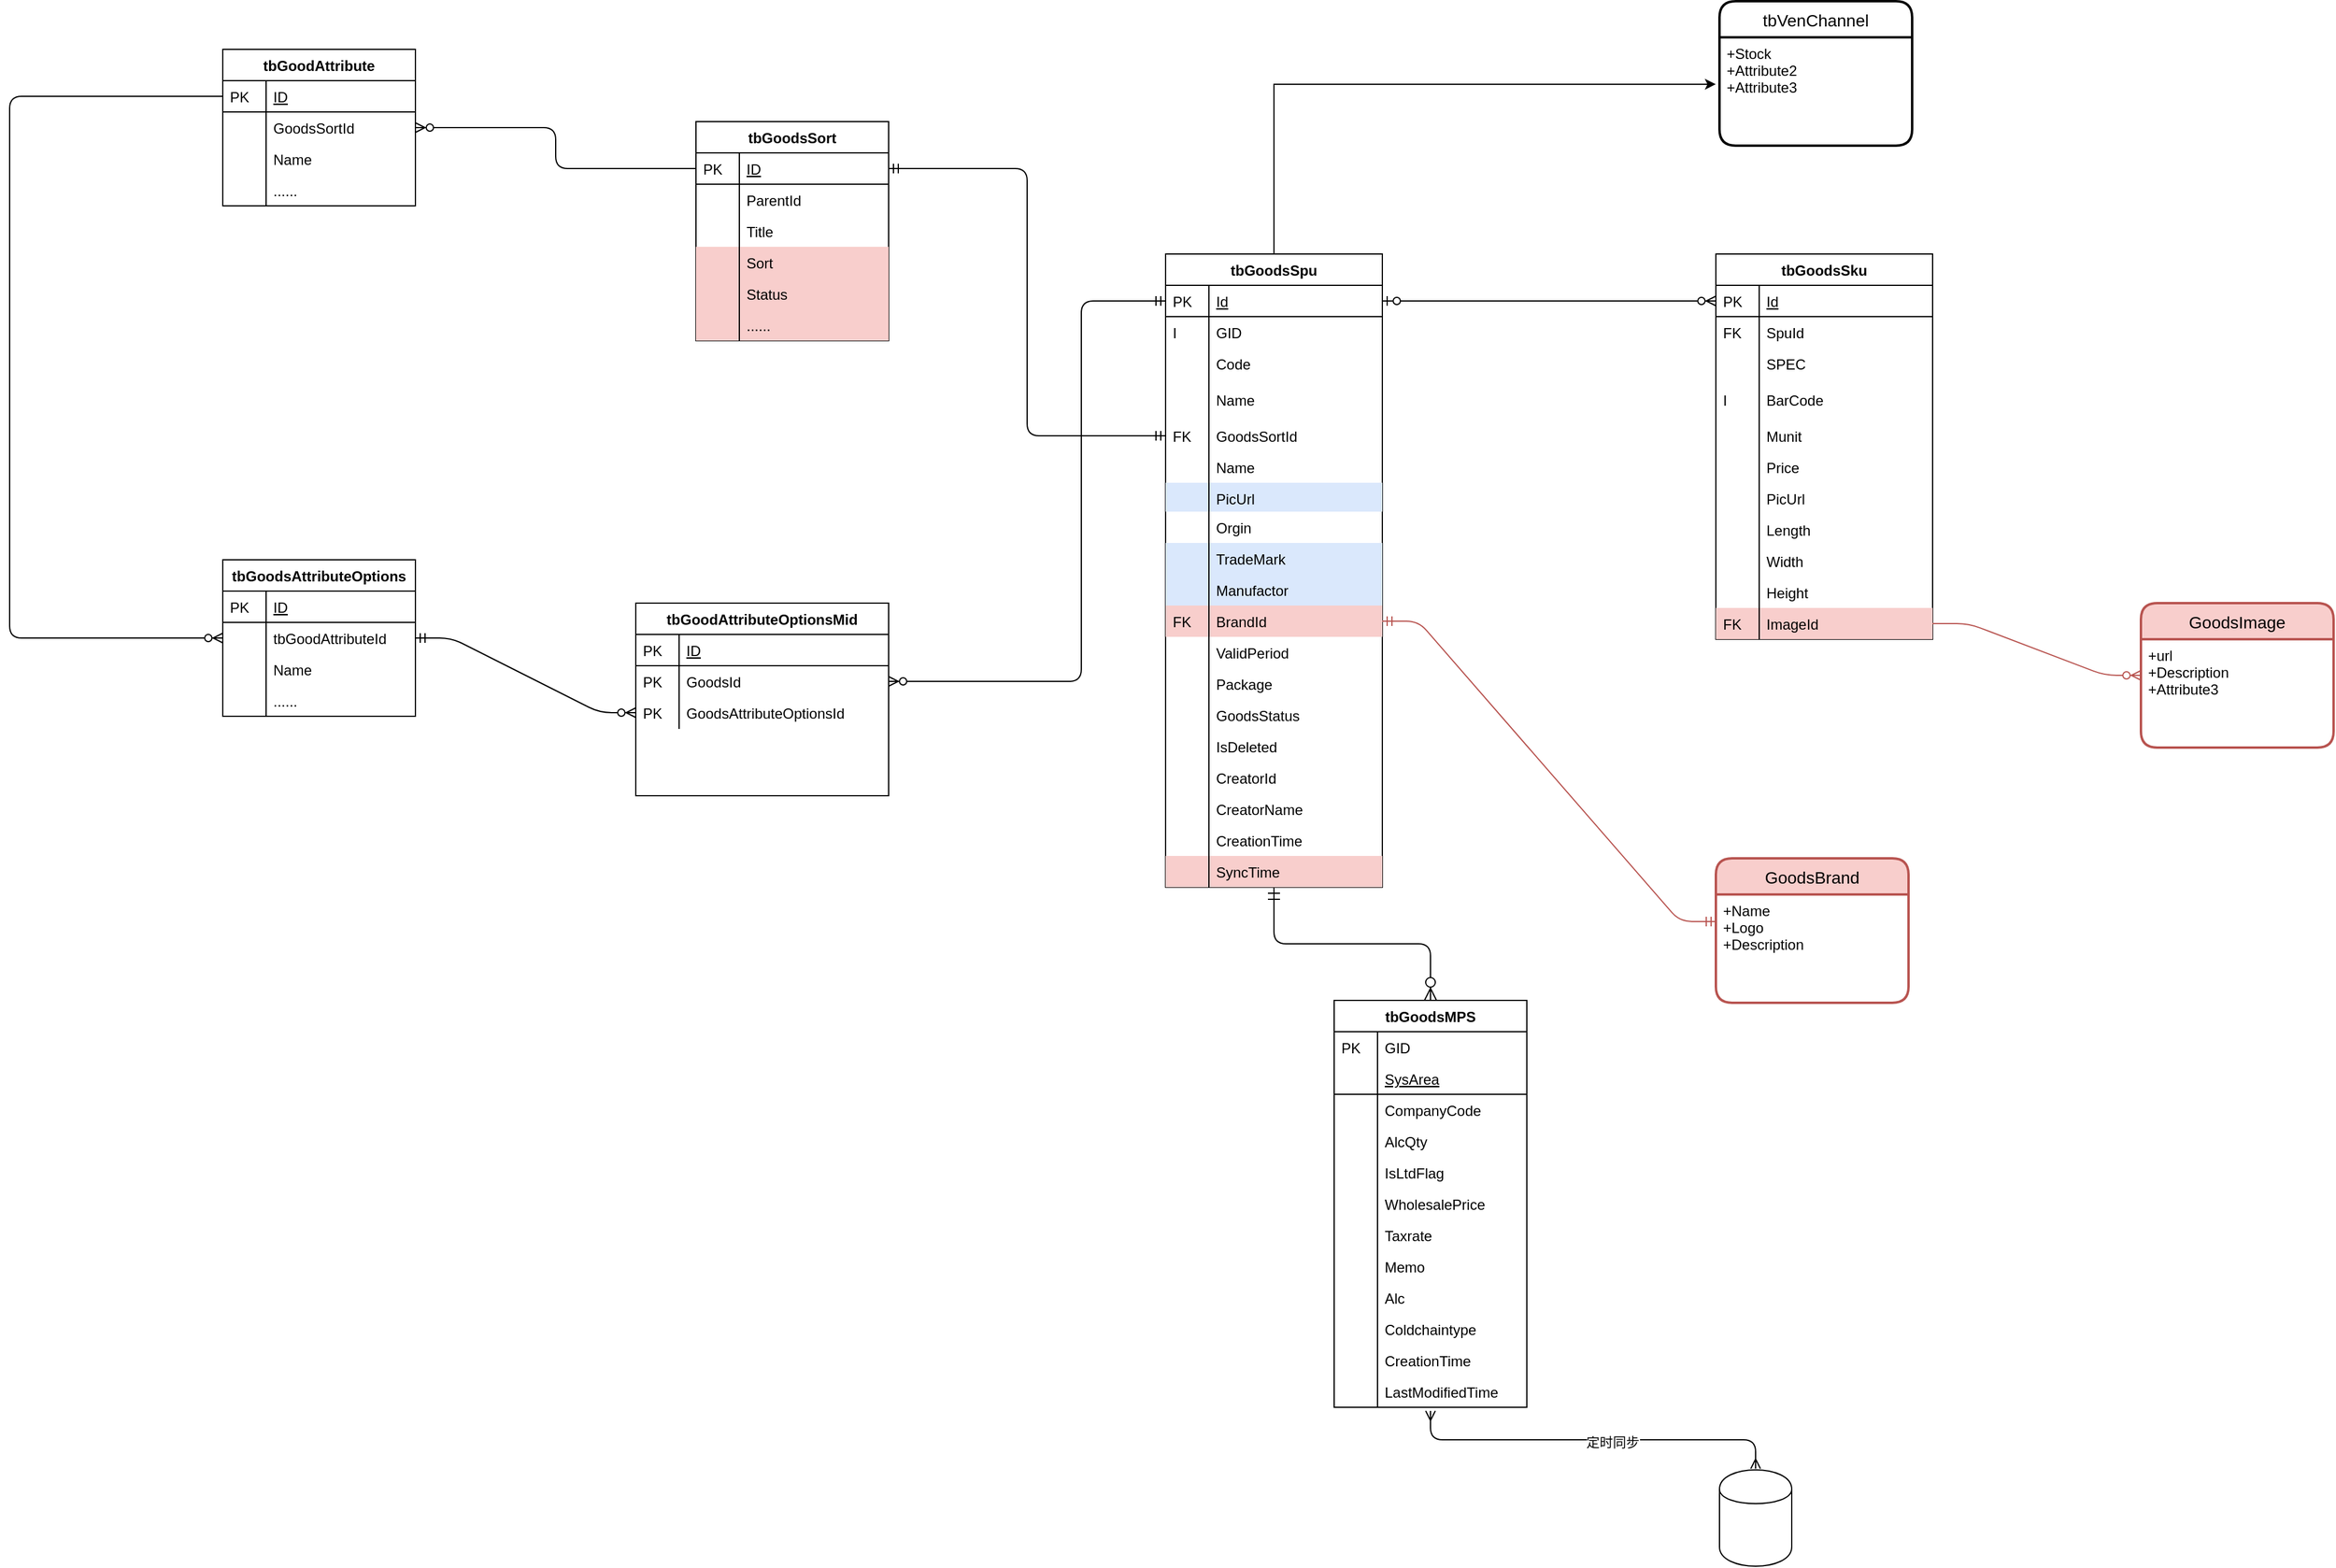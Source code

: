 <mxfile version="12.9.14" type="github">
  <diagram id="C5RBs43oDa-KdzZeNtuy" name="Page-1">
    <mxGraphModel dx="1721" dy="1848" grid="1" gridSize="10" guides="1" tooltips="1" connect="1" arrows="1" fold="1" page="1" pageScale="1" pageWidth="827" pageHeight="1169" math="0" shadow="0">
      <root>
        <mxCell id="WIyWlLk6GJQsqaUBKTNV-0" />
        <mxCell id="WIyWlLk6GJQsqaUBKTNV-1" parent="WIyWlLk6GJQsqaUBKTNV-0" />
        <mxCell id="zkfFHV4jXpPFQw0GAbJ--71" value="" style="edgeStyle=orthogonalEdgeStyle;endArrow=ERzeroToMany;startArrow=ERmandOne;shadow=0;strokeWidth=1;endSize=8;startSize=8;" parent="WIyWlLk6GJQsqaUBKTNV-1" source="zkfFHV4jXpPFQw0GAbJ--56" target="zkfFHV4jXpPFQw0GAbJ--64" edge="1">
          <mxGeometry width="100" height="100" relative="1" as="geometry">
            <mxPoint x="410" y="182" as="sourcePoint" />
            <mxPoint x="330" y="169" as="targetPoint" />
            <Array as="points" />
          </mxGeometry>
        </mxCell>
        <mxCell id="fvMyZvjCGNLHZYIWAA-W-118" style="edgeStyle=orthogonalEdgeStyle;rounded=0;orthogonalLoop=1;jettySize=auto;html=1;exitX=0.5;exitY=0;exitDx=0;exitDy=0;entryX=-0.019;entryY=0.433;entryDx=0;entryDy=0;entryPerimeter=0;fontColor=#FF0000;" edge="1" parent="WIyWlLk6GJQsqaUBKTNV-1" source="zkfFHV4jXpPFQw0GAbJ--56" target="fvMyZvjCGNLHZYIWAA-W-107">
          <mxGeometry relative="1" as="geometry">
            <Array as="points">
              <mxPoint x="460" y="-91" />
            </Array>
          </mxGeometry>
        </mxCell>
        <mxCell id="zkfFHV4jXpPFQw0GAbJ--56" value="tbGoodsSpu" style="swimlane;fontStyle=1;childLayout=stackLayout;horizontal=1;startSize=26;horizontalStack=0;resizeParent=1;resizeLast=0;collapsible=1;marginBottom=0;rounded=0;shadow=0;strokeWidth=1;" parent="WIyWlLk6GJQsqaUBKTNV-1" vertex="1">
          <mxGeometry x="370" y="50" width="180" height="526" as="geometry">
            <mxRectangle x="400" y="70" width="160" height="26" as="alternateBounds" />
          </mxGeometry>
        </mxCell>
        <mxCell id="zkfFHV4jXpPFQw0GAbJ--57" value="Id" style="shape=partialRectangle;top=0;left=0;right=0;bottom=1;align=left;verticalAlign=top;fillColor=none;spacingLeft=40;spacingRight=4;overflow=hidden;rotatable=0;points=[[0,0.5],[1,0.5]];portConstraint=eastwest;dropTarget=0;rounded=0;shadow=0;strokeWidth=1;fontStyle=4" parent="zkfFHV4jXpPFQw0GAbJ--56" vertex="1">
          <mxGeometry y="26" width="180" height="26" as="geometry" />
        </mxCell>
        <mxCell id="zkfFHV4jXpPFQw0GAbJ--58" value="PK" style="shape=partialRectangle;top=0;left=0;bottom=0;fillColor=none;align=left;verticalAlign=top;spacingLeft=4;spacingRight=4;overflow=hidden;rotatable=0;points=[];portConstraint=eastwest;part=1;" parent="zkfFHV4jXpPFQw0GAbJ--57" vertex="1" connectable="0">
          <mxGeometry width="36" height="26" as="geometry" />
        </mxCell>
        <mxCell id="UjwNFlfOkRKpV5nZgHc--12" value="GID" style="shape=partialRectangle;top=0;left=0;right=0;bottom=0;align=left;verticalAlign=top;fillColor=none;spacingLeft=40;spacingRight=4;overflow=hidden;rotatable=0;points=[[0,0.5],[1,0.5]];portConstraint=eastwest;dropTarget=0;rounded=0;shadow=0;strokeWidth=1;" parent="zkfFHV4jXpPFQw0GAbJ--56" vertex="1">
          <mxGeometry y="52" width="180" height="26" as="geometry" />
        </mxCell>
        <mxCell id="UjwNFlfOkRKpV5nZgHc--13" value="I" style="shape=partialRectangle;top=0;left=0;bottom=0;fillColor=none;align=left;verticalAlign=top;spacingLeft=4;spacingRight=4;overflow=hidden;rotatable=0;points=[];portConstraint=eastwest;part=1;" parent="UjwNFlfOkRKpV5nZgHc--12" vertex="1" connectable="0">
          <mxGeometry width="36" height="26" as="geometry" />
        </mxCell>
        <mxCell id="zkfFHV4jXpPFQw0GAbJ--59" value="Code" style="shape=partialRectangle;top=0;left=0;right=0;bottom=0;align=left;verticalAlign=top;fillColor=none;spacingLeft=40;spacingRight=4;overflow=hidden;rotatable=0;points=[[0,0.5],[1,0.5]];portConstraint=eastwest;dropTarget=0;rounded=0;shadow=0;strokeWidth=1;" parent="zkfFHV4jXpPFQw0GAbJ--56" vertex="1">
          <mxGeometry y="78" width="180" height="30" as="geometry" />
        </mxCell>
        <mxCell id="zkfFHV4jXpPFQw0GAbJ--60" value="" style="shape=partialRectangle;top=0;left=0;bottom=0;fillColor=none;align=left;verticalAlign=top;spacingLeft=4;spacingRight=4;overflow=hidden;rotatable=0;points=[];portConstraint=eastwest;part=1;" parent="zkfFHV4jXpPFQw0GAbJ--59" vertex="1" connectable="0">
          <mxGeometry width="36" height="30" as="geometry" />
        </mxCell>
        <mxCell id="UjwNFlfOkRKpV5nZgHc--21" value="Name" style="shape=partialRectangle;top=0;left=0;right=0;bottom=0;align=left;verticalAlign=top;fillColor=none;spacingLeft=40;spacingRight=4;overflow=hidden;rotatable=0;points=[[0,0.5],[1,0.5]];portConstraint=eastwest;dropTarget=0;rounded=0;shadow=0;strokeWidth=1;" parent="zkfFHV4jXpPFQw0GAbJ--56" vertex="1">
          <mxGeometry y="108" width="180" height="30" as="geometry" />
        </mxCell>
        <mxCell id="UjwNFlfOkRKpV5nZgHc--22" value="" style="shape=partialRectangle;top=0;left=0;bottom=0;fillColor=none;align=left;verticalAlign=top;spacingLeft=4;spacingRight=4;overflow=hidden;rotatable=0;points=[];portConstraint=eastwest;part=1;" parent="UjwNFlfOkRKpV5nZgHc--21" vertex="1" connectable="0">
          <mxGeometry width="36" height="30" as="geometry" />
        </mxCell>
        <mxCell id="UjwNFlfOkRKpV5nZgHc--25" value="GoodsSortId" style="shape=partialRectangle;top=0;left=0;right=0;bottom=0;align=left;verticalAlign=top;fillColor=none;spacingLeft=40;spacingRight=4;overflow=hidden;rotatable=0;points=[[0,0.5],[1,0.5]];portConstraint=eastwest;dropTarget=0;rounded=0;shadow=0;strokeWidth=1;" parent="zkfFHV4jXpPFQw0GAbJ--56" vertex="1">
          <mxGeometry y="138" width="180" height="26" as="geometry" />
        </mxCell>
        <mxCell id="UjwNFlfOkRKpV5nZgHc--26" value="FK" style="shape=partialRectangle;top=0;left=0;bottom=0;fillColor=none;align=left;verticalAlign=top;spacingLeft=4;spacingRight=4;overflow=hidden;rotatable=0;points=[];portConstraint=eastwest;part=1;" parent="UjwNFlfOkRKpV5nZgHc--25" vertex="1" connectable="0">
          <mxGeometry width="36" height="26" as="geometry" />
        </mxCell>
        <mxCell id="UjwNFlfOkRKpV5nZgHc--27" value="Name" style="shape=partialRectangle;top=0;left=0;right=0;bottom=0;align=left;verticalAlign=top;fillColor=none;spacingLeft=40;spacingRight=4;overflow=hidden;rotatable=0;points=[[0,0.5],[1,0.5]];portConstraint=eastwest;dropTarget=0;rounded=0;shadow=0;strokeWidth=1;" parent="zkfFHV4jXpPFQw0GAbJ--56" vertex="1">
          <mxGeometry y="164" width="180" height="26" as="geometry" />
        </mxCell>
        <mxCell id="UjwNFlfOkRKpV5nZgHc--28" value="" style="shape=partialRectangle;top=0;left=0;bottom=0;fillColor=none;align=left;verticalAlign=top;spacingLeft=4;spacingRight=4;overflow=hidden;rotatable=0;points=[];portConstraint=eastwest;part=1;" parent="UjwNFlfOkRKpV5nZgHc--27" vertex="1" connectable="0">
          <mxGeometry width="36" height="26" as="geometry" />
        </mxCell>
        <mxCell id="fvMyZvjCGNLHZYIWAA-W-122" value="PicUrl" style="shape=partialRectangle;top=0;left=0;right=0;bottom=0;align=left;verticalAlign=top;fillColor=#dae8fc;spacingLeft=40;spacingRight=4;overflow=hidden;rotatable=0;points=[[0,0.5],[1,0.5]];portConstraint=eastwest;dropTarget=0;rounded=0;shadow=0;strokeWidth=1;strokeColor=#6c8ebf;" vertex="1" parent="zkfFHV4jXpPFQw0GAbJ--56">
          <mxGeometry y="190" width="180" height="24" as="geometry" />
        </mxCell>
        <mxCell id="fvMyZvjCGNLHZYIWAA-W-123" value="" style="shape=partialRectangle;top=0;left=0;bottom=0;fillColor=none;align=left;verticalAlign=top;spacingLeft=4;spacingRight=4;overflow=hidden;rotatable=0;points=[];portConstraint=eastwest;part=1;" vertex="1" connectable="0" parent="fvMyZvjCGNLHZYIWAA-W-122">
          <mxGeometry width="36" height="24" as="geometry" />
        </mxCell>
        <mxCell id="fvMyZvjCGNLHZYIWAA-W-42" value="Orgin" style="shape=partialRectangle;top=0;left=0;right=0;bottom=0;align=left;verticalAlign=top;fillColor=none;spacingLeft=40;spacingRight=4;overflow=hidden;rotatable=0;points=[[0,0.5],[1,0.5]];portConstraint=eastwest;dropTarget=0;rounded=0;shadow=0;strokeWidth=1;" vertex="1" parent="zkfFHV4jXpPFQw0GAbJ--56">
          <mxGeometry y="214" width="180" height="26" as="geometry" />
        </mxCell>
        <mxCell id="fvMyZvjCGNLHZYIWAA-W-43" value="" style="shape=partialRectangle;top=0;left=0;bottom=0;fillColor=none;align=left;verticalAlign=top;spacingLeft=4;spacingRight=4;overflow=hidden;rotatable=0;points=[];portConstraint=eastwest;part=1;" vertex="1" connectable="0" parent="fvMyZvjCGNLHZYIWAA-W-42">
          <mxGeometry width="36" height="26" as="geometry" />
        </mxCell>
        <mxCell id="fvMyZvjCGNLHZYIWAA-W-52" value="TradeMark" style="shape=partialRectangle;top=0;left=0;right=0;bottom=0;align=left;verticalAlign=top;fillColor=#dae8fc;spacingLeft=40;spacingRight=4;overflow=hidden;rotatable=0;points=[[0,0.5],[1,0.5]];portConstraint=eastwest;dropTarget=0;rounded=0;shadow=0;strokeWidth=1;strokeColor=#6c8ebf;" vertex="1" parent="zkfFHV4jXpPFQw0GAbJ--56">
          <mxGeometry y="240" width="180" height="26" as="geometry" />
        </mxCell>
        <mxCell id="fvMyZvjCGNLHZYIWAA-W-53" value="" style="shape=partialRectangle;top=0;left=0;bottom=0;fillColor=none;align=left;verticalAlign=top;spacingLeft=4;spacingRight=4;overflow=hidden;rotatable=0;points=[];portConstraint=eastwest;part=1;" vertex="1" connectable="0" parent="fvMyZvjCGNLHZYIWAA-W-52">
          <mxGeometry width="36" height="26" as="geometry" />
        </mxCell>
        <mxCell id="fvMyZvjCGNLHZYIWAA-W-54" value="Manufactor" style="shape=partialRectangle;top=0;left=0;right=0;bottom=0;align=left;verticalAlign=top;fillColor=#dae8fc;spacingLeft=40;spacingRight=4;overflow=hidden;rotatable=0;points=[[0,0.5],[1,0.5]];portConstraint=eastwest;dropTarget=0;rounded=0;shadow=0;strokeWidth=1;strokeColor=#6c8ebf;" vertex="1" parent="zkfFHV4jXpPFQw0GAbJ--56">
          <mxGeometry y="266" width="180" height="26" as="geometry" />
        </mxCell>
        <mxCell id="fvMyZvjCGNLHZYIWAA-W-55" value="" style="shape=partialRectangle;top=0;left=0;bottom=0;fillColor=none;align=left;verticalAlign=top;spacingLeft=4;spacingRight=4;overflow=hidden;rotatable=0;points=[];portConstraint=eastwest;part=1;" vertex="1" connectable="0" parent="fvMyZvjCGNLHZYIWAA-W-54">
          <mxGeometry width="36" height="26" as="geometry" />
        </mxCell>
        <mxCell id="fvMyZvjCGNLHZYIWAA-W-129" value="BrandId" style="shape=partialRectangle;top=0;left=0;right=0;bottom=0;align=left;verticalAlign=top;fillColor=#f8cecc;spacingLeft=40;spacingRight=4;overflow=hidden;rotatable=0;points=[[0,0.5],[1,0.5]];portConstraint=eastwest;dropTarget=0;rounded=0;shadow=0;strokeWidth=1;strokeColor=#b85450;" vertex="1" parent="zkfFHV4jXpPFQw0GAbJ--56">
          <mxGeometry y="292" width="180" height="26" as="geometry" />
        </mxCell>
        <mxCell id="fvMyZvjCGNLHZYIWAA-W-130" value="FK" style="shape=partialRectangle;top=0;left=0;bottom=0;fillColor=none;align=left;verticalAlign=top;spacingLeft=4;spacingRight=4;overflow=hidden;rotatable=0;points=[];portConstraint=eastwest;part=1;" vertex="1" connectable="0" parent="fvMyZvjCGNLHZYIWAA-W-129">
          <mxGeometry width="36" height="26" as="geometry" />
        </mxCell>
        <mxCell id="fvMyZvjCGNLHZYIWAA-W-56" value="ValidPeriod" style="shape=partialRectangle;top=0;left=0;right=0;bottom=0;align=left;verticalAlign=top;fillColor=none;spacingLeft=40;spacingRight=4;overflow=hidden;rotatable=0;points=[[0,0.5],[1,0.5]];portConstraint=eastwest;dropTarget=0;rounded=0;shadow=0;strokeWidth=1;" vertex="1" parent="zkfFHV4jXpPFQw0GAbJ--56">
          <mxGeometry y="318" width="180" height="26" as="geometry" />
        </mxCell>
        <mxCell id="fvMyZvjCGNLHZYIWAA-W-57" value="" style="shape=partialRectangle;top=0;left=0;bottom=0;fillColor=none;align=left;verticalAlign=top;spacingLeft=4;spacingRight=4;overflow=hidden;rotatable=0;points=[];portConstraint=eastwest;part=1;" vertex="1" connectable="0" parent="fvMyZvjCGNLHZYIWAA-W-56">
          <mxGeometry width="36" height="26" as="geometry" />
        </mxCell>
        <mxCell id="fvMyZvjCGNLHZYIWAA-W-86" value="Package" style="shape=partialRectangle;top=0;left=0;right=0;bottom=0;align=left;verticalAlign=top;fillColor=none;spacingLeft=40;spacingRight=4;overflow=hidden;rotatable=0;points=[[0,0.5],[1,0.5]];portConstraint=eastwest;dropTarget=0;rounded=0;shadow=0;strokeWidth=1;" vertex="1" parent="zkfFHV4jXpPFQw0GAbJ--56">
          <mxGeometry y="344" width="180" height="26" as="geometry" />
        </mxCell>
        <mxCell id="fvMyZvjCGNLHZYIWAA-W-87" value="" style="shape=partialRectangle;top=0;left=0;bottom=0;fillColor=none;align=left;verticalAlign=top;spacingLeft=4;spacingRight=4;overflow=hidden;rotatable=0;points=[];portConstraint=eastwest;part=1;" vertex="1" connectable="0" parent="fvMyZvjCGNLHZYIWAA-W-86">
          <mxGeometry width="36" height="26" as="geometry" />
        </mxCell>
        <mxCell id="fvMyZvjCGNLHZYIWAA-W-96" value="GoodsStatus" style="shape=partialRectangle;top=0;left=0;right=0;bottom=0;align=left;verticalAlign=top;fillColor=none;spacingLeft=40;spacingRight=4;overflow=hidden;rotatable=0;points=[[0,0.5],[1,0.5]];portConstraint=eastwest;dropTarget=0;rounded=0;shadow=0;strokeWidth=1;" vertex="1" parent="zkfFHV4jXpPFQw0GAbJ--56">
          <mxGeometry y="370" width="180" height="26" as="geometry" />
        </mxCell>
        <mxCell id="fvMyZvjCGNLHZYIWAA-W-97" value="" style="shape=partialRectangle;top=0;left=0;bottom=0;fillColor=none;align=left;verticalAlign=top;spacingLeft=4;spacingRight=4;overflow=hidden;rotatable=0;points=[];portConstraint=eastwest;part=1;" vertex="1" connectable="0" parent="fvMyZvjCGNLHZYIWAA-W-96">
          <mxGeometry width="36" height="26" as="geometry" />
        </mxCell>
        <mxCell id="fvMyZvjCGNLHZYIWAA-W-98" value="IsDeleted" style="shape=partialRectangle;top=0;left=0;right=0;bottom=0;align=left;verticalAlign=top;fillColor=none;spacingLeft=40;spacingRight=4;overflow=hidden;rotatable=0;points=[[0,0.5],[1,0.5]];portConstraint=eastwest;dropTarget=0;rounded=0;shadow=0;strokeWidth=1;" vertex="1" parent="zkfFHV4jXpPFQw0GAbJ--56">
          <mxGeometry y="396" width="180" height="26" as="geometry" />
        </mxCell>
        <mxCell id="fvMyZvjCGNLHZYIWAA-W-99" value="" style="shape=partialRectangle;top=0;left=0;bottom=0;fillColor=none;align=left;verticalAlign=top;spacingLeft=4;spacingRight=4;overflow=hidden;rotatable=0;points=[];portConstraint=eastwest;part=1;" vertex="1" connectable="0" parent="fvMyZvjCGNLHZYIWAA-W-98">
          <mxGeometry width="36" height="26" as="geometry" />
        </mxCell>
        <mxCell id="fvMyZvjCGNLHZYIWAA-W-88" value="CreatorId" style="shape=partialRectangle;top=0;left=0;right=0;bottom=0;align=left;verticalAlign=top;fillColor=none;spacingLeft=40;spacingRight=4;overflow=hidden;rotatable=0;points=[[0,0.5],[1,0.5]];portConstraint=eastwest;dropTarget=0;rounded=0;shadow=0;strokeWidth=1;" vertex="1" parent="zkfFHV4jXpPFQw0GAbJ--56">
          <mxGeometry y="422" width="180" height="26" as="geometry" />
        </mxCell>
        <mxCell id="fvMyZvjCGNLHZYIWAA-W-89" value="" style="shape=partialRectangle;top=0;left=0;bottom=0;fillColor=none;align=left;verticalAlign=top;spacingLeft=4;spacingRight=4;overflow=hidden;rotatable=0;points=[];portConstraint=eastwest;part=1;" vertex="1" connectable="0" parent="fvMyZvjCGNLHZYIWAA-W-88">
          <mxGeometry width="36" height="26" as="geometry" />
        </mxCell>
        <mxCell id="fvMyZvjCGNLHZYIWAA-W-90" value="CreatorName" style="shape=partialRectangle;top=0;left=0;right=0;bottom=0;align=left;verticalAlign=top;fillColor=none;spacingLeft=40;spacingRight=4;overflow=hidden;rotatable=0;points=[[0,0.5],[1,0.5]];portConstraint=eastwest;dropTarget=0;rounded=0;shadow=0;strokeWidth=1;" vertex="1" parent="zkfFHV4jXpPFQw0GAbJ--56">
          <mxGeometry y="448" width="180" height="26" as="geometry" />
        </mxCell>
        <mxCell id="fvMyZvjCGNLHZYIWAA-W-91" value="" style="shape=partialRectangle;top=0;left=0;bottom=0;fillColor=none;align=left;verticalAlign=top;spacingLeft=4;spacingRight=4;overflow=hidden;rotatable=0;points=[];portConstraint=eastwest;part=1;" vertex="1" connectable="0" parent="fvMyZvjCGNLHZYIWAA-W-90">
          <mxGeometry width="36" height="26" as="geometry" />
        </mxCell>
        <mxCell id="fvMyZvjCGNLHZYIWAA-W-92" value="CreationTime" style="shape=partialRectangle;top=0;left=0;right=0;bottom=0;align=left;verticalAlign=top;fillColor=none;spacingLeft=40;spacingRight=4;overflow=hidden;rotatable=0;points=[[0,0.5],[1,0.5]];portConstraint=eastwest;dropTarget=0;rounded=0;shadow=0;strokeWidth=1;" vertex="1" parent="zkfFHV4jXpPFQw0GAbJ--56">
          <mxGeometry y="474" width="180" height="26" as="geometry" />
        </mxCell>
        <mxCell id="fvMyZvjCGNLHZYIWAA-W-93" value="" style="shape=partialRectangle;top=0;left=0;bottom=0;fillColor=none;align=left;verticalAlign=top;spacingLeft=4;spacingRight=4;overflow=hidden;rotatable=0;points=[];portConstraint=eastwest;part=1;" vertex="1" connectable="0" parent="fvMyZvjCGNLHZYIWAA-W-92">
          <mxGeometry width="36" height="26" as="geometry" />
        </mxCell>
        <mxCell id="fvMyZvjCGNLHZYIWAA-W-94" value="SyncTime" style="shape=partialRectangle;top=0;left=0;right=0;bottom=0;align=left;verticalAlign=top;fillColor=#f8cecc;spacingLeft=40;spacingRight=4;overflow=hidden;rotatable=0;points=[[0,0.5],[1,0.5]];portConstraint=eastwest;dropTarget=0;rounded=0;shadow=0;strokeWidth=1;strokeColor=#b85450;" vertex="1" parent="zkfFHV4jXpPFQw0GAbJ--56">
          <mxGeometry y="500" width="180" height="26" as="geometry" />
        </mxCell>
        <mxCell id="fvMyZvjCGNLHZYIWAA-W-95" value="" style="shape=partialRectangle;top=0;left=0;bottom=0;fillColor=none;align=left;verticalAlign=top;spacingLeft=4;spacingRight=4;overflow=hidden;rotatable=0;points=[];portConstraint=eastwest;part=1;" vertex="1" connectable="0" parent="fvMyZvjCGNLHZYIWAA-W-94">
          <mxGeometry width="36" height="26" as="geometry" />
        </mxCell>
        <mxCell id="fvMyZvjCGNLHZYIWAA-W-25" value="tbGoodsSku" style="swimlane;fontStyle=1;childLayout=stackLayout;horizontal=1;startSize=26;horizontalStack=0;resizeParent=1;resizeLast=0;collapsible=1;marginBottom=0;rounded=0;shadow=0;strokeWidth=1;" vertex="1" parent="WIyWlLk6GJQsqaUBKTNV-1">
          <mxGeometry x="827" y="50" width="180" height="320" as="geometry">
            <mxRectangle x="400" y="70" width="160" height="26" as="alternateBounds" />
          </mxGeometry>
        </mxCell>
        <mxCell id="fvMyZvjCGNLHZYIWAA-W-26" value="Id" style="shape=partialRectangle;top=0;left=0;right=0;bottom=1;align=left;verticalAlign=top;fillColor=none;spacingLeft=40;spacingRight=4;overflow=hidden;rotatable=0;points=[[0,0.5],[1,0.5]];portConstraint=eastwest;dropTarget=0;rounded=0;shadow=0;strokeWidth=1;fontStyle=4" vertex="1" parent="fvMyZvjCGNLHZYIWAA-W-25">
          <mxGeometry y="26" width="180" height="26" as="geometry" />
        </mxCell>
        <mxCell id="fvMyZvjCGNLHZYIWAA-W-27" value="PK" style="shape=partialRectangle;top=0;left=0;bottom=0;fillColor=none;align=left;verticalAlign=top;spacingLeft=4;spacingRight=4;overflow=hidden;rotatable=0;points=[];portConstraint=eastwest;part=1;" vertex="1" connectable="0" parent="fvMyZvjCGNLHZYIWAA-W-26">
          <mxGeometry width="36" height="26" as="geometry" />
        </mxCell>
        <mxCell id="fvMyZvjCGNLHZYIWAA-W-28" value="SpuId" style="shape=partialRectangle;top=0;left=0;right=0;bottom=0;align=left;verticalAlign=top;fillColor=none;spacingLeft=40;spacingRight=4;overflow=hidden;rotatable=0;points=[[0,0.5],[1,0.5]];portConstraint=eastwest;dropTarget=0;rounded=0;shadow=0;strokeWidth=1;" vertex="1" parent="fvMyZvjCGNLHZYIWAA-W-25">
          <mxGeometry y="52" width="180" height="26" as="geometry" />
        </mxCell>
        <mxCell id="fvMyZvjCGNLHZYIWAA-W-29" value="FK" style="shape=partialRectangle;top=0;left=0;bottom=0;fillColor=none;align=left;verticalAlign=top;spacingLeft=4;spacingRight=4;overflow=hidden;rotatable=0;points=[];portConstraint=eastwest;part=1;" vertex="1" connectable="0" parent="fvMyZvjCGNLHZYIWAA-W-28">
          <mxGeometry width="36" height="26" as="geometry" />
        </mxCell>
        <mxCell id="fvMyZvjCGNLHZYIWAA-W-30" value="SPEC" style="shape=partialRectangle;top=0;left=0;right=0;bottom=0;align=left;verticalAlign=top;fillColor=none;spacingLeft=40;spacingRight=4;overflow=hidden;rotatable=0;points=[[0,0.5],[1,0.5]];portConstraint=eastwest;dropTarget=0;rounded=0;shadow=0;strokeWidth=1;" vertex="1" parent="fvMyZvjCGNLHZYIWAA-W-25">
          <mxGeometry y="78" width="180" height="30" as="geometry" />
        </mxCell>
        <mxCell id="fvMyZvjCGNLHZYIWAA-W-31" value="" style="shape=partialRectangle;top=0;left=0;bottom=0;fillColor=none;align=left;verticalAlign=top;spacingLeft=4;spacingRight=4;overflow=hidden;rotatable=0;points=[];portConstraint=eastwest;part=1;" vertex="1" connectable="0" parent="fvMyZvjCGNLHZYIWAA-W-30">
          <mxGeometry width="36" height="30" as="geometry" />
        </mxCell>
        <mxCell id="fvMyZvjCGNLHZYIWAA-W-32" value="BarCode" style="shape=partialRectangle;top=0;left=0;right=0;bottom=0;align=left;verticalAlign=top;fillColor=none;spacingLeft=40;spacingRight=4;overflow=hidden;rotatable=0;points=[[0,0.5],[1,0.5]];portConstraint=eastwest;dropTarget=0;rounded=0;shadow=0;strokeWidth=1;" vertex="1" parent="fvMyZvjCGNLHZYIWAA-W-25">
          <mxGeometry y="108" width="180" height="30" as="geometry" />
        </mxCell>
        <mxCell id="fvMyZvjCGNLHZYIWAA-W-33" value="I" style="shape=partialRectangle;top=0;left=0;bottom=0;fillColor=none;align=left;verticalAlign=top;spacingLeft=4;spacingRight=4;overflow=hidden;rotatable=0;points=[];portConstraint=eastwest;part=1;" vertex="1" connectable="0" parent="fvMyZvjCGNLHZYIWAA-W-32">
          <mxGeometry width="36" height="30" as="geometry" />
        </mxCell>
        <mxCell id="fvMyZvjCGNLHZYIWAA-W-34" value="Munit" style="shape=partialRectangle;top=0;left=0;right=0;bottom=0;align=left;verticalAlign=top;fillColor=none;spacingLeft=40;spacingRight=4;overflow=hidden;rotatable=0;points=[[0,0.5],[1,0.5]];portConstraint=eastwest;dropTarget=0;rounded=0;shadow=0;strokeWidth=1;" vertex="1" parent="fvMyZvjCGNLHZYIWAA-W-25">
          <mxGeometry y="138" width="180" height="26" as="geometry" />
        </mxCell>
        <mxCell id="fvMyZvjCGNLHZYIWAA-W-35" value="" style="shape=partialRectangle;top=0;left=0;bottom=0;fillColor=none;align=left;verticalAlign=top;spacingLeft=4;spacingRight=4;overflow=hidden;rotatable=0;points=[];portConstraint=eastwest;part=1;" vertex="1" connectable="0" parent="fvMyZvjCGNLHZYIWAA-W-34">
          <mxGeometry width="36" height="26" as="geometry" />
        </mxCell>
        <mxCell id="fvMyZvjCGNLHZYIWAA-W-38" value="Price" style="shape=partialRectangle;top=0;left=0;right=0;bottom=0;align=left;verticalAlign=top;fillColor=none;spacingLeft=40;spacingRight=4;overflow=hidden;rotatable=0;points=[[0,0.5],[1,0.5]];portConstraint=eastwest;dropTarget=0;rounded=0;shadow=0;strokeWidth=1;" vertex="1" parent="fvMyZvjCGNLHZYIWAA-W-25">
          <mxGeometry y="164" width="180" height="26" as="geometry" />
        </mxCell>
        <mxCell id="fvMyZvjCGNLHZYIWAA-W-39" value="" style="shape=partialRectangle;top=0;left=0;bottom=0;fillColor=none;align=left;verticalAlign=top;spacingLeft=4;spacingRight=4;overflow=hidden;rotatable=0;points=[];portConstraint=eastwest;part=1;" vertex="1" connectable="0" parent="fvMyZvjCGNLHZYIWAA-W-38">
          <mxGeometry width="36" height="26" as="geometry" />
        </mxCell>
        <mxCell id="fvMyZvjCGNLHZYIWAA-W-44" value="PicUrl" style="shape=partialRectangle;top=0;left=0;right=0;bottom=0;align=left;verticalAlign=top;fillColor=none;spacingLeft=40;spacingRight=4;overflow=hidden;rotatable=0;points=[[0,0.5],[1,0.5]];portConstraint=eastwest;dropTarget=0;rounded=0;shadow=0;strokeWidth=1;" vertex="1" parent="fvMyZvjCGNLHZYIWAA-W-25">
          <mxGeometry y="190" width="180" height="26" as="geometry" />
        </mxCell>
        <mxCell id="fvMyZvjCGNLHZYIWAA-W-45" value="" style="shape=partialRectangle;top=0;left=0;bottom=0;fillColor=none;align=left;verticalAlign=top;spacingLeft=4;spacingRight=4;overflow=hidden;rotatable=0;points=[];portConstraint=eastwest;part=1;" vertex="1" connectable="0" parent="fvMyZvjCGNLHZYIWAA-W-44">
          <mxGeometry width="36" height="26" as="geometry" />
        </mxCell>
        <mxCell id="fvMyZvjCGNLHZYIWAA-W-46" value="Length" style="shape=partialRectangle;top=0;left=0;right=0;bottom=0;align=left;verticalAlign=top;fillColor=none;spacingLeft=40;spacingRight=4;overflow=hidden;rotatable=0;points=[[0,0.5],[1,0.5]];portConstraint=eastwest;dropTarget=0;rounded=0;shadow=0;strokeWidth=1;" vertex="1" parent="fvMyZvjCGNLHZYIWAA-W-25">
          <mxGeometry y="216" width="180" height="26" as="geometry" />
        </mxCell>
        <mxCell id="fvMyZvjCGNLHZYIWAA-W-47" value="" style="shape=partialRectangle;top=0;left=0;bottom=0;fillColor=none;align=left;verticalAlign=top;spacingLeft=4;spacingRight=4;overflow=hidden;rotatable=0;points=[];portConstraint=eastwest;part=1;" vertex="1" connectable="0" parent="fvMyZvjCGNLHZYIWAA-W-46">
          <mxGeometry width="36" height="26" as="geometry" />
        </mxCell>
        <mxCell id="fvMyZvjCGNLHZYIWAA-W-48" value="Width" style="shape=partialRectangle;top=0;left=0;right=0;bottom=0;align=left;verticalAlign=top;fillColor=none;spacingLeft=40;spacingRight=4;overflow=hidden;rotatable=0;points=[[0,0.5],[1,0.5]];portConstraint=eastwest;dropTarget=0;rounded=0;shadow=0;strokeWidth=1;" vertex="1" parent="fvMyZvjCGNLHZYIWAA-W-25">
          <mxGeometry y="242" width="180" height="26" as="geometry" />
        </mxCell>
        <mxCell id="fvMyZvjCGNLHZYIWAA-W-49" value="" style="shape=partialRectangle;top=0;left=0;bottom=0;fillColor=none;align=left;verticalAlign=top;spacingLeft=4;spacingRight=4;overflow=hidden;rotatable=0;points=[];portConstraint=eastwest;part=1;" vertex="1" connectable="0" parent="fvMyZvjCGNLHZYIWAA-W-48">
          <mxGeometry width="36" height="26" as="geometry" />
        </mxCell>
        <mxCell id="fvMyZvjCGNLHZYIWAA-W-50" value="Height" style="shape=partialRectangle;top=0;left=0;right=0;bottom=0;align=left;verticalAlign=top;fillColor=none;spacingLeft=40;spacingRight=4;overflow=hidden;rotatable=0;points=[[0,0.5],[1,0.5]];portConstraint=eastwest;dropTarget=0;rounded=0;shadow=0;strokeWidth=1;" vertex="1" parent="fvMyZvjCGNLHZYIWAA-W-25">
          <mxGeometry y="268" width="180" height="26" as="geometry" />
        </mxCell>
        <mxCell id="fvMyZvjCGNLHZYIWAA-W-51" value="" style="shape=partialRectangle;top=0;left=0;bottom=0;fillColor=none;align=left;verticalAlign=top;spacingLeft=4;spacingRight=4;overflow=hidden;rotatable=0;points=[];portConstraint=eastwest;part=1;" vertex="1" connectable="0" parent="fvMyZvjCGNLHZYIWAA-W-50">
          <mxGeometry width="36" height="26" as="geometry" />
        </mxCell>
        <mxCell id="fvMyZvjCGNLHZYIWAA-W-134" value="ImageId" style="shape=partialRectangle;top=0;left=0;right=0;bottom=0;align=left;verticalAlign=top;fillColor=#f8cecc;spacingLeft=40;spacingRight=4;overflow=hidden;rotatable=0;points=[[0,0.5],[1,0.5]];portConstraint=eastwest;dropTarget=0;rounded=0;shadow=0;strokeWidth=1;strokeColor=#b85450;" vertex="1" parent="fvMyZvjCGNLHZYIWAA-W-25">
          <mxGeometry y="294" width="180" height="26" as="geometry" />
        </mxCell>
        <mxCell id="fvMyZvjCGNLHZYIWAA-W-135" value="FK" style="shape=partialRectangle;top=0;left=0;bottom=0;fillColor=none;align=left;verticalAlign=top;spacingLeft=4;spacingRight=4;overflow=hidden;rotatable=0;points=[];portConstraint=eastwest;part=1;fontColor=#000000;" vertex="1" connectable="0" parent="fvMyZvjCGNLHZYIWAA-W-134">
          <mxGeometry width="36" height="26" as="geometry" />
        </mxCell>
        <mxCell id="HRXQNA15yxT9b7QjNcUA-1" value="" style="shape=cylinder;whiteSpace=wrap;html=1;boundedLbl=1;backgroundOutline=1;" parent="WIyWlLk6GJQsqaUBKTNV-1" vertex="1">
          <mxGeometry x="830" y="1060" width="60" height="80" as="geometry" />
        </mxCell>
        <mxCell id="fvMyZvjCGNLHZYIWAA-W-40" value="" style="edgeStyle=elbowEdgeStyle;fontSize=12;html=1;endArrow=ERmany;startArrow=ERmany;exitX=0.5;exitY=1.115;exitDx=0;exitDy=0;exitPerimeter=0;elbow=vertical;" edge="1" parent="WIyWlLk6GJQsqaUBKTNV-1" source="fvMyZvjCGNLHZYIWAA-W-17">
          <mxGeometry width="100" height="100" relative="1" as="geometry">
            <mxPoint x="550" y="1179" as="sourcePoint" />
            <mxPoint x="860" y="1059" as="targetPoint" />
          </mxGeometry>
        </mxCell>
        <mxCell id="fvMyZvjCGNLHZYIWAA-W-101" value="&lt;font color=&quot;#000000&quot;&gt;定时同步&lt;/font&gt;" style="edgeLabel;html=1;align=center;verticalAlign=middle;resizable=0;points=[];fontColor=#FF0000;" vertex="1" connectable="0" parent="fvMyZvjCGNLHZYIWAA-W-40">
          <mxGeometry x="0.097" y="-2" relative="1" as="geometry">
            <mxPoint as="offset" />
          </mxGeometry>
        </mxCell>
        <mxCell id="fvMyZvjCGNLHZYIWAA-W-41" value="" style="edgeStyle=entityRelationEdgeStyle;fontSize=12;html=1;endArrow=ERzeroToMany;startArrow=ERzeroToOne;exitX=1;exitY=0.5;exitDx=0;exitDy=0;entryX=0;entryY=0.5;entryDx=0;entryDy=0;" edge="1" parent="WIyWlLk6GJQsqaUBKTNV-1" source="zkfFHV4jXpPFQw0GAbJ--57" target="fvMyZvjCGNLHZYIWAA-W-26">
          <mxGeometry width="100" height="100" relative="1" as="geometry">
            <mxPoint x="490" y="450" as="sourcePoint" />
            <mxPoint x="809" y="63" as="targetPoint" />
          </mxGeometry>
        </mxCell>
        <mxCell id="zkfFHV4jXpPFQw0GAbJ--64" value="tbGoodsMPS" style="swimlane;fontStyle=1;childLayout=stackLayout;horizontal=1;startSize=26;horizontalStack=0;resizeParent=1;resizeLast=0;collapsible=1;marginBottom=0;rounded=0;shadow=0;strokeWidth=1;" parent="WIyWlLk6GJQsqaUBKTNV-1" vertex="1">
          <mxGeometry x="510" y="670" width="160" height="338" as="geometry">
            <mxRectangle x="260" y="270" width="160" height="26" as="alternateBounds" />
          </mxGeometry>
        </mxCell>
        <mxCell id="fvMyZvjCGNLHZYIWAA-W-5" value="GID" style="shape=partialRectangle;top=0;left=0;right=0;bottom=0;align=left;verticalAlign=top;fillColor=none;spacingLeft=40;spacingRight=4;overflow=hidden;rotatable=0;points=[[0,0.5],[1,0.5]];portConstraint=eastwest;dropTarget=0;rounded=0;shadow=0;strokeWidth=1;" vertex="1" parent="zkfFHV4jXpPFQw0GAbJ--64">
          <mxGeometry y="26" width="160" height="26" as="geometry" />
        </mxCell>
        <mxCell id="fvMyZvjCGNLHZYIWAA-W-6" value="PK" style="shape=partialRectangle;top=0;left=0;bottom=0;fillColor=none;align=left;verticalAlign=top;spacingLeft=4;spacingRight=4;overflow=hidden;rotatable=0;points=[];portConstraint=eastwest;part=1;" vertex="1" connectable="0" parent="fvMyZvjCGNLHZYIWAA-W-5">
          <mxGeometry width="36" height="26" as="geometry" />
        </mxCell>
        <mxCell id="zkfFHV4jXpPFQw0GAbJ--65" value="SysArea" style="shape=partialRectangle;top=0;left=0;right=0;bottom=1;align=left;verticalAlign=top;fillColor=none;spacingLeft=40;spacingRight=4;overflow=hidden;rotatable=0;points=[[0,0.5],[1,0.5]];portConstraint=eastwest;dropTarget=0;rounded=0;shadow=0;strokeWidth=1;fontStyle=4" parent="zkfFHV4jXpPFQw0GAbJ--64" vertex="1">
          <mxGeometry y="52" width="160" height="26" as="geometry" />
        </mxCell>
        <mxCell id="zkfFHV4jXpPFQw0GAbJ--66" value="" style="shape=partialRectangle;top=0;left=0;bottom=0;fillColor=none;align=left;verticalAlign=top;spacingLeft=4;spacingRight=4;overflow=hidden;rotatable=0;points=[];portConstraint=eastwest;part=1;" parent="zkfFHV4jXpPFQw0GAbJ--65" vertex="1" connectable="0">
          <mxGeometry width="36" height="26" as="geometry" />
        </mxCell>
        <mxCell id="fvMyZvjCGNLHZYIWAA-W-13" value="CompanyCode" style="shape=partialRectangle;top=0;left=0;right=0;bottom=0;align=left;verticalAlign=top;fillColor=none;spacingLeft=40;spacingRight=4;overflow=hidden;rotatable=0;points=[[0,0.5],[1,0.5]];portConstraint=eastwest;dropTarget=0;rounded=0;shadow=0;strokeWidth=1;" vertex="1" parent="zkfFHV4jXpPFQw0GAbJ--64">
          <mxGeometry y="78" width="160" height="26" as="geometry" />
        </mxCell>
        <mxCell id="fvMyZvjCGNLHZYIWAA-W-14" value="" style="shape=partialRectangle;top=0;left=0;bottom=0;fillColor=none;align=left;verticalAlign=top;spacingLeft=4;spacingRight=4;overflow=hidden;rotatable=0;points=[];portConstraint=eastwest;part=1;" vertex="1" connectable="0" parent="fvMyZvjCGNLHZYIWAA-W-13">
          <mxGeometry width="36" height="26" as="geometry" />
        </mxCell>
        <mxCell id="zkfFHV4jXpPFQw0GAbJ--67" value="AlcQty" style="shape=partialRectangle;top=0;left=0;right=0;bottom=0;align=left;verticalAlign=top;fillColor=none;spacingLeft=40;spacingRight=4;overflow=hidden;rotatable=0;points=[[0,0.5],[1,0.5]];portConstraint=eastwest;dropTarget=0;rounded=0;shadow=0;strokeWidth=1;" parent="zkfFHV4jXpPFQw0GAbJ--64" vertex="1">
          <mxGeometry y="104" width="160" height="26" as="geometry" />
        </mxCell>
        <mxCell id="zkfFHV4jXpPFQw0GAbJ--68" value="" style="shape=partialRectangle;top=0;left=0;bottom=0;fillColor=none;align=left;verticalAlign=top;spacingLeft=4;spacingRight=4;overflow=hidden;rotatable=0;points=[];portConstraint=eastwest;part=1;" parent="zkfFHV4jXpPFQw0GAbJ--67" vertex="1" connectable="0">
          <mxGeometry width="36" height="26" as="geometry" />
        </mxCell>
        <mxCell id="zkfFHV4jXpPFQw0GAbJ--69" value="IsLtdFlag" style="shape=partialRectangle;top=0;left=0;right=0;bottom=0;align=left;verticalAlign=top;fillColor=none;spacingLeft=40;spacingRight=4;overflow=hidden;rotatable=0;points=[[0,0.5],[1,0.5]];portConstraint=eastwest;dropTarget=0;rounded=0;shadow=0;strokeWidth=1;" parent="zkfFHV4jXpPFQw0GAbJ--64" vertex="1">
          <mxGeometry y="130" width="160" height="26" as="geometry" />
        </mxCell>
        <mxCell id="zkfFHV4jXpPFQw0GAbJ--70" value="" style="shape=partialRectangle;top=0;left=0;bottom=0;fillColor=none;align=left;verticalAlign=top;spacingLeft=4;spacingRight=4;overflow=hidden;rotatable=0;points=[];portConstraint=eastwest;part=1;" parent="zkfFHV4jXpPFQw0GAbJ--69" vertex="1" connectable="0">
          <mxGeometry width="36" height="26" as="geometry" />
        </mxCell>
        <mxCell id="fvMyZvjCGNLHZYIWAA-W-7" value="WholesalePrice" style="shape=partialRectangle;top=0;left=0;right=0;bottom=0;align=left;verticalAlign=top;fillColor=none;spacingLeft=40;spacingRight=4;overflow=hidden;rotatable=0;points=[[0,0.5],[1,0.5]];portConstraint=eastwest;dropTarget=0;rounded=0;shadow=0;strokeWidth=1;" vertex="1" parent="zkfFHV4jXpPFQw0GAbJ--64">
          <mxGeometry y="156" width="160" height="26" as="geometry" />
        </mxCell>
        <mxCell id="fvMyZvjCGNLHZYIWAA-W-8" value="" style="shape=partialRectangle;top=0;left=0;bottom=0;fillColor=none;align=left;verticalAlign=top;spacingLeft=4;spacingRight=4;overflow=hidden;rotatable=0;points=[];portConstraint=eastwest;part=1;" vertex="1" connectable="0" parent="fvMyZvjCGNLHZYIWAA-W-7">
          <mxGeometry width="36" height="26" as="geometry" />
        </mxCell>
        <mxCell id="fvMyZvjCGNLHZYIWAA-W-9" value="Taxrate" style="shape=partialRectangle;top=0;left=0;right=0;bottom=0;align=left;verticalAlign=top;fillColor=none;spacingLeft=40;spacingRight=4;overflow=hidden;rotatable=0;points=[[0,0.5],[1,0.5]];portConstraint=eastwest;dropTarget=0;rounded=0;shadow=0;strokeWidth=1;" vertex="1" parent="zkfFHV4jXpPFQw0GAbJ--64">
          <mxGeometry y="182" width="160" height="26" as="geometry" />
        </mxCell>
        <mxCell id="fvMyZvjCGNLHZYIWAA-W-10" value="" style="shape=partialRectangle;top=0;left=0;bottom=0;fillColor=none;align=left;verticalAlign=top;spacingLeft=4;spacingRight=4;overflow=hidden;rotatable=0;points=[];portConstraint=eastwest;part=1;" vertex="1" connectable="0" parent="fvMyZvjCGNLHZYIWAA-W-9">
          <mxGeometry width="36" height="26" as="geometry" />
        </mxCell>
        <mxCell id="fvMyZvjCGNLHZYIWAA-W-11" value="Memo" style="shape=partialRectangle;top=0;left=0;right=0;bottom=0;align=left;verticalAlign=top;fillColor=none;spacingLeft=40;spacingRight=4;overflow=hidden;rotatable=0;points=[[0,0.5],[1,0.5]];portConstraint=eastwest;dropTarget=0;rounded=0;shadow=0;strokeWidth=1;" vertex="1" parent="zkfFHV4jXpPFQw0GAbJ--64">
          <mxGeometry y="208" width="160" height="26" as="geometry" />
        </mxCell>
        <mxCell id="fvMyZvjCGNLHZYIWAA-W-12" value="" style="shape=partialRectangle;top=0;left=0;bottom=0;fillColor=none;align=left;verticalAlign=top;spacingLeft=4;spacingRight=4;overflow=hidden;rotatable=0;points=[];portConstraint=eastwest;part=1;" vertex="1" connectable="0" parent="fvMyZvjCGNLHZYIWAA-W-11">
          <mxGeometry width="36" height="26" as="geometry" />
        </mxCell>
        <mxCell id="fvMyZvjCGNLHZYIWAA-W-19" value="Alc" style="shape=partialRectangle;top=0;left=0;right=0;bottom=0;align=left;verticalAlign=top;fillColor=none;spacingLeft=40;spacingRight=4;overflow=hidden;rotatable=0;points=[[0,0.5],[1,0.5]];portConstraint=eastwest;dropTarget=0;rounded=0;shadow=0;strokeWidth=1;" vertex="1" parent="zkfFHV4jXpPFQw0GAbJ--64">
          <mxGeometry y="234" width="160" height="26" as="geometry" />
        </mxCell>
        <mxCell id="fvMyZvjCGNLHZYIWAA-W-20" value="" style="shape=partialRectangle;top=0;left=0;bottom=0;fillColor=none;align=left;verticalAlign=top;spacingLeft=4;spacingRight=4;overflow=hidden;rotatable=0;points=[];portConstraint=eastwest;part=1;" vertex="1" connectable="0" parent="fvMyZvjCGNLHZYIWAA-W-19">
          <mxGeometry width="36" height="26" as="geometry" />
        </mxCell>
        <mxCell id="fvMyZvjCGNLHZYIWAA-W-21" value="Coldchaintype" style="shape=partialRectangle;top=0;left=0;right=0;bottom=0;align=left;verticalAlign=top;fillColor=none;spacingLeft=40;spacingRight=4;overflow=hidden;rotatable=0;points=[[0,0.5],[1,0.5]];portConstraint=eastwest;dropTarget=0;rounded=0;shadow=0;strokeWidth=1;" vertex="1" parent="zkfFHV4jXpPFQw0GAbJ--64">
          <mxGeometry y="260" width="160" height="26" as="geometry" />
        </mxCell>
        <mxCell id="fvMyZvjCGNLHZYIWAA-W-22" value="" style="shape=partialRectangle;top=0;left=0;bottom=0;fillColor=none;align=left;verticalAlign=top;spacingLeft=4;spacingRight=4;overflow=hidden;rotatable=0;points=[];portConstraint=eastwest;part=1;" vertex="1" connectable="0" parent="fvMyZvjCGNLHZYIWAA-W-21">
          <mxGeometry width="36" height="26" as="geometry" />
        </mxCell>
        <mxCell id="fvMyZvjCGNLHZYIWAA-W-15" value="CreationTime" style="shape=partialRectangle;top=0;left=0;right=0;bottom=0;align=left;verticalAlign=top;fillColor=none;spacingLeft=40;spacingRight=4;overflow=hidden;rotatable=0;points=[[0,0.5],[1,0.5]];portConstraint=eastwest;dropTarget=0;rounded=0;shadow=0;strokeWidth=1;" vertex="1" parent="zkfFHV4jXpPFQw0GAbJ--64">
          <mxGeometry y="286" width="160" height="26" as="geometry" />
        </mxCell>
        <mxCell id="fvMyZvjCGNLHZYIWAA-W-16" value="" style="shape=partialRectangle;top=0;left=0;bottom=0;fillColor=none;align=left;verticalAlign=top;spacingLeft=4;spacingRight=4;overflow=hidden;rotatable=0;points=[];portConstraint=eastwest;part=1;" vertex="1" connectable="0" parent="fvMyZvjCGNLHZYIWAA-W-15">
          <mxGeometry width="36" height="26" as="geometry" />
        </mxCell>
        <mxCell id="fvMyZvjCGNLHZYIWAA-W-17" value="LastModifiedTime" style="shape=partialRectangle;top=0;left=0;right=0;bottom=0;align=left;verticalAlign=top;fillColor=none;spacingLeft=40;spacingRight=4;overflow=hidden;rotatable=0;points=[[0,0.5],[1,0.5]];portConstraint=eastwest;dropTarget=0;rounded=0;shadow=0;strokeWidth=1;" vertex="1" parent="zkfFHV4jXpPFQw0GAbJ--64">
          <mxGeometry y="312" width="160" height="26" as="geometry" />
        </mxCell>
        <mxCell id="fvMyZvjCGNLHZYIWAA-W-18" value="" style="shape=partialRectangle;top=0;left=0;bottom=0;fillColor=none;align=left;verticalAlign=top;spacingLeft=4;spacingRight=4;overflow=hidden;rotatable=0;points=[];portConstraint=eastwest;part=1;" vertex="1" connectable="0" parent="fvMyZvjCGNLHZYIWAA-W-17">
          <mxGeometry width="36" height="26" as="geometry" />
        </mxCell>
        <mxCell id="fvMyZvjCGNLHZYIWAA-W-119" value="" style="edgeStyle=entityRelationEdgeStyle;fontSize=12;html=1;endArrow=ERzeroToMany;endFill=1;exitX=1;exitY=0.5;exitDx=0;exitDy=0;fillColor=#f8cecc;strokeColor=#b85450;" edge="1" parent="WIyWlLk6GJQsqaUBKTNV-1" source="fvMyZvjCGNLHZYIWAA-W-134" target="fvMyZvjCGNLHZYIWAA-W-120">
          <mxGeometry width="100" height="100" relative="1" as="geometry">
            <mxPoint x="650" y="410" as="sourcePoint" />
            <mxPoint x="710" y="400" as="targetPoint" />
          </mxGeometry>
        </mxCell>
        <mxCell id="fvMyZvjCGNLHZYIWAA-W-124" value="GoodsBrand" style="swimlane;childLayout=stackLayout;horizontal=1;startSize=30;horizontalStack=0;rounded=1;fontSize=14;fontStyle=0;strokeWidth=2;resizeParent=0;resizeLast=1;shadow=0;dashed=0;align=center;fillColor=#f8cecc;strokeColor=#b85450;" vertex="1" parent="WIyWlLk6GJQsqaUBKTNV-1">
          <mxGeometry x="827" y="552" width="160" height="120" as="geometry" />
        </mxCell>
        <mxCell id="fvMyZvjCGNLHZYIWAA-W-125" value="+Name&#xa;+Logo&#xa;+Description" style="align=left;strokeColor=none;fillColor=none;spacingLeft=4;fontSize=12;verticalAlign=top;resizable=0;rotatable=0;part=1;" vertex="1" parent="fvMyZvjCGNLHZYIWAA-W-124">
          <mxGeometry y="30" width="160" height="90" as="geometry" />
        </mxCell>
        <mxCell id="fvMyZvjCGNLHZYIWAA-W-131" value="" style="edgeStyle=entityRelationEdgeStyle;fontSize=12;html=1;endArrow=ERmandOne;startArrow=ERmandOne;entryX=0;entryY=0.25;entryDx=0;entryDy=0;fillColor=#f8cecc;strokeColor=#b85450;" edge="1" parent="WIyWlLk6GJQsqaUBKTNV-1" source="fvMyZvjCGNLHZYIWAA-W-129" target="fvMyZvjCGNLHZYIWAA-W-125">
          <mxGeometry width="100" height="100" relative="1" as="geometry">
            <mxPoint x="610" y="510" as="sourcePoint" />
            <mxPoint x="710" y="410" as="targetPoint" />
          </mxGeometry>
        </mxCell>
        <mxCell id="fvMyZvjCGNLHZYIWAA-W-106" value="tbVenChannel" style="swimlane;childLayout=stackLayout;horizontal=1;startSize=30;horizontalStack=0;rounded=1;fontSize=14;fontStyle=0;strokeWidth=2;resizeParent=0;resizeLast=1;shadow=0;dashed=0;align=center;" vertex="1" parent="WIyWlLk6GJQsqaUBKTNV-1">
          <mxGeometry x="830" y="-160" width="160" height="120" as="geometry" />
        </mxCell>
        <mxCell id="fvMyZvjCGNLHZYIWAA-W-107" value="+Stock&#xa;+Attribute2&#xa;+Attribute3" style="align=left;strokeColor=none;fillColor=none;spacingLeft=4;fontSize=12;verticalAlign=top;resizable=0;rotatable=0;part=1;" vertex="1" parent="fvMyZvjCGNLHZYIWAA-W-106">
          <mxGeometry y="30" width="160" height="90" as="geometry" />
        </mxCell>
        <mxCell id="fvMyZvjCGNLHZYIWAA-W-120" value="GoodsImage" style="swimlane;childLayout=stackLayout;horizontal=1;startSize=30;horizontalStack=0;rounded=1;fontSize=14;fontStyle=0;strokeWidth=2;resizeParent=0;resizeLast=1;shadow=0;dashed=0;align=center;fillColor=#f8cecc;strokeColor=#b85450;" vertex="1" parent="WIyWlLk6GJQsqaUBKTNV-1">
          <mxGeometry x="1180" y="340" width="160" height="120" as="geometry" />
        </mxCell>
        <mxCell id="fvMyZvjCGNLHZYIWAA-W-121" value="+url&#xa;+Description&#xa;+Attribute3" style="align=left;strokeColor=none;fillColor=none;spacingLeft=4;fontSize=12;verticalAlign=top;resizable=0;rotatable=0;part=1;" vertex="1" parent="fvMyZvjCGNLHZYIWAA-W-120">
          <mxGeometry y="30" width="160" height="90" as="geometry" />
        </mxCell>
        <mxCell id="fvMyZvjCGNLHZYIWAA-W-163" value="" style="fontSize=12;html=1;endArrow=ERzeroToMany;endFill=1;exitX=0;exitY=0.5;exitDx=0;exitDy=0;entryX=1;entryY=0.5;entryDx=0;entryDy=0;edgeStyle=orthogonalEdgeStyle;elbow=vertical;" edge="1" parent="WIyWlLk6GJQsqaUBKTNV-1" source="zkfFHV4jXpPFQw0GAbJ--52" target="fvMyZvjCGNLHZYIWAA-W-155">
          <mxGeometry width="100" height="100" relative="1" as="geometry">
            <mxPoint x="-110" y="50" as="sourcePoint" />
            <mxPoint x="-190" y="230" as="targetPoint" />
          </mxGeometry>
        </mxCell>
        <mxCell id="zkfFHV4jXpPFQw0GAbJ--51" value="tbGoodsSort" style="swimlane;fontStyle=1;childLayout=stackLayout;horizontal=1;startSize=26;horizontalStack=0;resizeParent=1;resizeLast=0;collapsible=1;marginBottom=0;rounded=0;shadow=0;strokeWidth=1;" parent="WIyWlLk6GJQsqaUBKTNV-1" vertex="1">
          <mxGeometry x="-20" y="-60" width="160" height="182" as="geometry">
            <mxRectangle x="20" y="80" width="160" height="26" as="alternateBounds" />
          </mxGeometry>
        </mxCell>
        <mxCell id="zkfFHV4jXpPFQw0GAbJ--52" value="ID" style="shape=partialRectangle;top=0;left=0;right=0;bottom=1;align=left;verticalAlign=top;fillColor=none;spacingLeft=40;spacingRight=4;overflow=hidden;rotatable=0;points=[[0,0.5],[1,0.5]];portConstraint=eastwest;dropTarget=0;rounded=0;shadow=0;strokeWidth=1;fontStyle=4" parent="zkfFHV4jXpPFQw0GAbJ--51" vertex="1">
          <mxGeometry y="26" width="160" height="26" as="geometry" />
        </mxCell>
        <mxCell id="zkfFHV4jXpPFQw0GAbJ--53" value="PK" style="shape=partialRectangle;top=0;left=0;bottom=0;fillColor=none;align=left;verticalAlign=top;spacingLeft=4;spacingRight=4;overflow=hidden;rotatable=0;points=[];portConstraint=eastwest;part=1;" parent="zkfFHV4jXpPFQw0GAbJ--52" vertex="1" connectable="0">
          <mxGeometry width="36" height="26" as="geometry" />
        </mxCell>
        <mxCell id="UjwNFlfOkRKpV5nZgHc--23" value="ParentId" style="shape=partialRectangle;top=0;left=0;right=0;bottom=0;align=left;verticalAlign=top;fillColor=none;spacingLeft=40;spacingRight=4;overflow=hidden;rotatable=0;points=[[0,0.5],[1,0.5]];portConstraint=eastwest;dropTarget=0;rounded=0;shadow=0;strokeWidth=1;" parent="zkfFHV4jXpPFQw0GAbJ--51" vertex="1">
          <mxGeometry y="52" width="160" height="26" as="geometry" />
        </mxCell>
        <mxCell id="UjwNFlfOkRKpV5nZgHc--24" value="" style="shape=partialRectangle;top=0;left=0;bottom=0;fillColor=none;align=left;verticalAlign=top;spacingLeft=4;spacingRight=4;overflow=hidden;rotatable=0;points=[];portConstraint=eastwest;part=1;" parent="UjwNFlfOkRKpV5nZgHc--23" vertex="1" connectable="0">
          <mxGeometry width="36" height="26" as="geometry" />
        </mxCell>
        <mxCell id="zkfFHV4jXpPFQw0GAbJ--54" value="Title" style="shape=partialRectangle;top=0;left=0;right=0;bottom=0;align=left;verticalAlign=top;fillColor=none;spacingLeft=40;spacingRight=4;overflow=hidden;rotatable=0;points=[[0,0.5],[1,0.5]];portConstraint=eastwest;dropTarget=0;rounded=0;shadow=0;strokeWidth=1;" parent="zkfFHV4jXpPFQw0GAbJ--51" vertex="1">
          <mxGeometry y="78" width="160" height="26" as="geometry" />
        </mxCell>
        <mxCell id="zkfFHV4jXpPFQw0GAbJ--55" value="" style="shape=partialRectangle;top=0;left=0;bottom=0;fillColor=none;align=left;verticalAlign=top;spacingLeft=4;spacingRight=4;overflow=hidden;rotatable=0;points=[];portConstraint=eastwest;part=1;" parent="zkfFHV4jXpPFQw0GAbJ--54" vertex="1" connectable="0">
          <mxGeometry width="36" height="26" as="geometry" />
        </mxCell>
        <mxCell id="fvMyZvjCGNLHZYIWAA-W-102" value="Sort" style="shape=partialRectangle;top=0;left=0;right=0;bottom=0;align=left;verticalAlign=top;fillColor=#f8cecc;spacingLeft=40;spacingRight=4;overflow=hidden;rotatable=0;points=[[0,0.5],[1,0.5]];portConstraint=eastwest;dropTarget=0;rounded=0;shadow=0;strokeWidth=1;strokeColor=#b85450;" vertex="1" parent="zkfFHV4jXpPFQw0GAbJ--51">
          <mxGeometry y="104" width="160" height="26" as="geometry" />
        </mxCell>
        <mxCell id="fvMyZvjCGNLHZYIWAA-W-103" value="" style="shape=partialRectangle;top=0;left=0;bottom=0;fillColor=none;align=left;verticalAlign=top;spacingLeft=4;spacingRight=4;overflow=hidden;rotatable=0;points=[];portConstraint=eastwest;part=1;" vertex="1" connectable="0" parent="fvMyZvjCGNLHZYIWAA-W-102">
          <mxGeometry width="36" height="26" as="geometry" />
        </mxCell>
        <mxCell id="fvMyZvjCGNLHZYIWAA-W-104" value="Status" style="shape=partialRectangle;top=0;left=0;right=0;bottom=0;align=left;verticalAlign=top;fillColor=#f8cecc;spacingLeft=40;spacingRight=4;overflow=hidden;rotatable=0;points=[[0,0.5],[1,0.5]];portConstraint=eastwest;dropTarget=0;rounded=0;shadow=0;strokeWidth=1;strokeColor=#b85450;" vertex="1" parent="zkfFHV4jXpPFQw0GAbJ--51">
          <mxGeometry y="130" width="160" height="26" as="geometry" />
        </mxCell>
        <mxCell id="fvMyZvjCGNLHZYIWAA-W-105" value="" style="shape=partialRectangle;top=0;left=0;bottom=0;fillColor=none;align=left;verticalAlign=top;spacingLeft=4;spacingRight=4;overflow=hidden;rotatable=0;points=[];portConstraint=eastwest;part=1;" vertex="1" connectable="0" parent="fvMyZvjCGNLHZYIWAA-W-104">
          <mxGeometry width="36" height="26" as="geometry" />
        </mxCell>
        <mxCell id="fvMyZvjCGNLHZYIWAA-W-190" value="......" style="shape=partialRectangle;top=0;left=0;right=0;bottom=0;align=left;verticalAlign=top;fillColor=#f8cecc;spacingLeft=40;spacingRight=4;overflow=hidden;rotatable=0;points=[[0,0.5],[1,0.5]];portConstraint=eastwest;dropTarget=0;rounded=0;shadow=0;strokeWidth=1;strokeColor=#b85450;" vertex="1" parent="zkfFHV4jXpPFQw0GAbJ--51">
          <mxGeometry y="156" width="160" height="26" as="geometry" />
        </mxCell>
        <mxCell id="fvMyZvjCGNLHZYIWAA-W-191" value="" style="shape=partialRectangle;top=0;left=0;bottom=0;fillColor=none;align=left;verticalAlign=top;spacingLeft=4;spacingRight=4;overflow=hidden;rotatable=0;points=[];portConstraint=eastwest;part=1;" vertex="1" connectable="0" parent="fvMyZvjCGNLHZYIWAA-W-190">
          <mxGeometry width="36" height="26" as="geometry" />
        </mxCell>
        <mxCell id="fvMyZvjCGNLHZYIWAA-W-165" value="tbGoodsAttributeOptions" style="swimlane;fontStyle=1;childLayout=stackLayout;horizontal=1;startSize=26;horizontalStack=0;resizeParent=1;resizeLast=0;collapsible=1;marginBottom=0;rounded=0;shadow=0;strokeWidth=1;" vertex="1" parent="WIyWlLk6GJQsqaUBKTNV-1">
          <mxGeometry x="-413" y="304" width="160" height="130" as="geometry">
            <mxRectangle x="20" y="80" width="160" height="26" as="alternateBounds" />
          </mxGeometry>
        </mxCell>
        <mxCell id="fvMyZvjCGNLHZYIWAA-W-166" value="ID" style="shape=partialRectangle;top=0;left=0;right=0;bottom=1;align=left;verticalAlign=top;fillColor=none;spacingLeft=40;spacingRight=4;overflow=hidden;rotatable=0;points=[[0,0.5],[1,0.5]];portConstraint=eastwest;dropTarget=0;rounded=0;shadow=0;strokeWidth=1;fontStyle=4" vertex="1" parent="fvMyZvjCGNLHZYIWAA-W-165">
          <mxGeometry y="26" width="160" height="26" as="geometry" />
        </mxCell>
        <mxCell id="fvMyZvjCGNLHZYIWAA-W-167" value="PK" style="shape=partialRectangle;top=0;left=0;bottom=0;fillColor=none;align=left;verticalAlign=top;spacingLeft=4;spacingRight=4;overflow=hidden;rotatable=0;points=[];portConstraint=eastwest;part=1;" vertex="1" connectable="0" parent="fvMyZvjCGNLHZYIWAA-W-166">
          <mxGeometry width="36" height="26" as="geometry" />
        </mxCell>
        <mxCell id="fvMyZvjCGNLHZYIWAA-W-168" value="tbGoodAttributeId" style="shape=partialRectangle;top=0;left=0;right=0;bottom=0;align=left;verticalAlign=top;fillColor=none;spacingLeft=40;spacingRight=4;overflow=hidden;rotatable=0;points=[[0,0.5],[1,0.5]];portConstraint=eastwest;dropTarget=0;rounded=0;shadow=0;strokeWidth=1;" vertex="1" parent="fvMyZvjCGNLHZYIWAA-W-165">
          <mxGeometry y="52" width="160" height="26" as="geometry" />
        </mxCell>
        <mxCell id="fvMyZvjCGNLHZYIWAA-W-169" value="" style="shape=partialRectangle;top=0;left=0;bottom=0;fillColor=none;align=left;verticalAlign=top;spacingLeft=4;spacingRight=4;overflow=hidden;rotatable=0;points=[];portConstraint=eastwest;part=1;" vertex="1" connectable="0" parent="fvMyZvjCGNLHZYIWAA-W-168">
          <mxGeometry width="36" height="26" as="geometry" />
        </mxCell>
        <mxCell id="fvMyZvjCGNLHZYIWAA-W-170" value="Name" style="shape=partialRectangle;top=0;left=0;right=0;bottom=0;align=left;verticalAlign=top;fillColor=none;spacingLeft=40;spacingRight=4;overflow=hidden;rotatable=0;points=[[0,0.5],[1,0.5]];portConstraint=eastwest;dropTarget=0;rounded=0;shadow=0;strokeWidth=1;" vertex="1" parent="fvMyZvjCGNLHZYIWAA-W-165">
          <mxGeometry y="78" width="160" height="26" as="geometry" />
        </mxCell>
        <mxCell id="fvMyZvjCGNLHZYIWAA-W-171" value="" style="shape=partialRectangle;top=0;left=0;bottom=0;fillColor=none;align=left;verticalAlign=top;spacingLeft=4;spacingRight=4;overflow=hidden;rotatable=0;points=[];portConstraint=eastwest;part=1;" vertex="1" connectable="0" parent="fvMyZvjCGNLHZYIWAA-W-170">
          <mxGeometry width="36" height="26" as="geometry" />
        </mxCell>
        <mxCell id="fvMyZvjCGNLHZYIWAA-W-183" value="......" style="shape=partialRectangle;top=0;left=0;right=0;bottom=0;align=left;verticalAlign=top;fillColor=none;spacingLeft=40;spacingRight=4;overflow=hidden;rotatable=0;points=[[0,0.5],[1,0.5]];portConstraint=eastwest;dropTarget=0;rounded=0;shadow=0;strokeWidth=1;" vertex="1" parent="fvMyZvjCGNLHZYIWAA-W-165">
          <mxGeometry y="104" width="160" height="26" as="geometry" />
        </mxCell>
        <mxCell id="fvMyZvjCGNLHZYIWAA-W-184" value="" style="shape=partialRectangle;top=0;left=0;bottom=0;fillColor=none;align=left;verticalAlign=top;spacingLeft=4;spacingRight=4;overflow=hidden;rotatable=0;points=[];portConstraint=eastwest;part=1;" vertex="1" connectable="0" parent="fvMyZvjCGNLHZYIWAA-W-183">
          <mxGeometry width="36" height="26" as="geometry" />
        </mxCell>
        <mxCell id="fvMyZvjCGNLHZYIWAA-W-178" value="" style="edgeStyle=elbowEdgeStyle;fontSize=12;html=1;endArrow=ERzeroToMany;endFill=1;exitX=0;exitY=0.5;exitDx=0;exitDy=0;entryX=0;entryY=0.5;entryDx=0;entryDy=0;" edge="1" parent="WIyWlLk6GJQsqaUBKTNV-1" source="fvMyZvjCGNLHZYIWAA-W-153" target="fvMyZvjCGNLHZYIWAA-W-168">
          <mxGeometry width="100" height="100" relative="1" as="geometry">
            <mxPoint x="-640" y="270" as="sourcePoint" />
            <mxPoint x="-430" y="400" as="targetPoint" />
            <Array as="points">
              <mxPoint x="-590" y="170" />
            </Array>
          </mxGeometry>
        </mxCell>
        <mxCell id="fvMyZvjCGNLHZYIWAA-W-179" value="" style="edgeStyle=elbowEdgeStyle;fontSize=12;html=1;endArrow=ERmandOne;startArrow=ERmandOne;exitX=1;exitY=0.5;exitDx=0;exitDy=0;entryX=0;entryY=0.5;entryDx=0;entryDy=0;" edge="1" parent="WIyWlLk6GJQsqaUBKTNV-1" source="zkfFHV4jXpPFQw0GAbJ--52" target="UjwNFlfOkRKpV5nZgHc--25">
          <mxGeometry width="100" height="100" relative="1" as="geometry">
            <mxPoint x="280" y="250" as="sourcePoint" />
            <mxPoint x="380" y="150" as="targetPoint" />
          </mxGeometry>
        </mxCell>
        <mxCell id="fvMyZvjCGNLHZYIWAA-W-152" value="tbGoodAttribute" style="swimlane;fontStyle=1;childLayout=stackLayout;horizontal=1;startSize=26;horizontalStack=0;resizeParent=1;resizeLast=0;collapsible=1;marginBottom=0;rounded=0;shadow=0;strokeWidth=1;" vertex="1" parent="WIyWlLk6GJQsqaUBKTNV-1">
          <mxGeometry x="-413" y="-120" width="160" height="130" as="geometry">
            <mxRectangle x="20" y="80" width="160" height="26" as="alternateBounds" />
          </mxGeometry>
        </mxCell>
        <mxCell id="fvMyZvjCGNLHZYIWAA-W-153" value="ID" style="shape=partialRectangle;top=0;left=0;right=0;bottom=1;align=left;verticalAlign=top;fillColor=none;spacingLeft=40;spacingRight=4;overflow=hidden;rotatable=0;points=[[0,0.5],[1,0.5]];portConstraint=eastwest;dropTarget=0;rounded=0;shadow=0;strokeWidth=1;fontStyle=4" vertex="1" parent="fvMyZvjCGNLHZYIWAA-W-152">
          <mxGeometry y="26" width="160" height="26" as="geometry" />
        </mxCell>
        <mxCell id="fvMyZvjCGNLHZYIWAA-W-154" value="PK" style="shape=partialRectangle;top=0;left=0;bottom=0;fillColor=none;align=left;verticalAlign=top;spacingLeft=4;spacingRight=4;overflow=hidden;rotatable=0;points=[];portConstraint=eastwest;part=1;" vertex="1" connectable="0" parent="fvMyZvjCGNLHZYIWAA-W-153">
          <mxGeometry width="36" height="26" as="geometry" />
        </mxCell>
        <mxCell id="fvMyZvjCGNLHZYIWAA-W-155" value="GoodsSortId" style="shape=partialRectangle;top=0;left=0;right=0;bottom=0;align=left;verticalAlign=top;fillColor=none;spacingLeft=40;spacingRight=4;overflow=hidden;rotatable=0;points=[[0,0.5],[1,0.5]];portConstraint=eastwest;dropTarget=0;rounded=0;shadow=0;strokeWidth=1;" vertex="1" parent="fvMyZvjCGNLHZYIWAA-W-152">
          <mxGeometry y="52" width="160" height="26" as="geometry" />
        </mxCell>
        <mxCell id="fvMyZvjCGNLHZYIWAA-W-156" value="" style="shape=partialRectangle;top=0;left=0;bottom=0;fillColor=none;align=left;verticalAlign=top;spacingLeft=4;spacingRight=4;overflow=hidden;rotatable=0;points=[];portConstraint=eastwest;part=1;" vertex="1" connectable="0" parent="fvMyZvjCGNLHZYIWAA-W-155">
          <mxGeometry width="36" height="26" as="geometry" />
        </mxCell>
        <mxCell id="fvMyZvjCGNLHZYIWAA-W-157" value="Name" style="shape=partialRectangle;top=0;left=0;right=0;bottom=0;align=left;verticalAlign=top;fillColor=none;spacingLeft=40;spacingRight=4;overflow=hidden;rotatable=0;points=[[0,0.5],[1,0.5]];portConstraint=eastwest;dropTarget=0;rounded=0;shadow=0;strokeWidth=1;" vertex="1" parent="fvMyZvjCGNLHZYIWAA-W-152">
          <mxGeometry y="78" width="160" height="26" as="geometry" />
        </mxCell>
        <mxCell id="fvMyZvjCGNLHZYIWAA-W-158" value="" style="shape=partialRectangle;top=0;left=0;bottom=0;fillColor=none;align=left;verticalAlign=top;spacingLeft=4;spacingRight=4;overflow=hidden;rotatable=0;points=[];portConstraint=eastwest;part=1;" vertex="1" connectable="0" parent="fvMyZvjCGNLHZYIWAA-W-157">
          <mxGeometry width="36" height="26" as="geometry" />
        </mxCell>
        <mxCell id="fvMyZvjCGNLHZYIWAA-W-180" value="......" style="shape=partialRectangle;top=0;left=0;right=0;bottom=0;align=left;verticalAlign=top;fillColor=none;spacingLeft=40;spacingRight=4;overflow=hidden;rotatable=0;points=[[0,0.5],[1,0.5]];portConstraint=eastwest;dropTarget=0;rounded=0;shadow=0;strokeWidth=1;" vertex="1" parent="fvMyZvjCGNLHZYIWAA-W-152">
          <mxGeometry y="104" width="160" height="26" as="geometry" />
        </mxCell>
        <mxCell id="fvMyZvjCGNLHZYIWAA-W-181" value="" style="shape=partialRectangle;top=0;left=0;bottom=0;fillColor=none;align=left;verticalAlign=top;spacingLeft=4;spacingRight=4;overflow=hidden;rotatable=0;points=[];portConstraint=eastwest;part=1;" vertex="1" connectable="0" parent="fvMyZvjCGNLHZYIWAA-W-180">
          <mxGeometry width="36" height="26" as="geometry" />
        </mxCell>
        <mxCell id="fvMyZvjCGNLHZYIWAA-W-186" value="" style="edgeStyle=elbowEdgeStyle;fontSize=12;html=1;endArrow=ERzeroToMany;startArrow=ERmandOne;exitX=0;exitY=0.5;exitDx=0;exitDy=0;entryX=1;entryY=0.5;entryDx=0;entryDy=0;endFill=1;" edge="1" parent="WIyWlLk6GJQsqaUBKTNV-1" source="zkfFHV4jXpPFQw0GAbJ--57" target="fvMyZvjCGNLHZYIWAA-W-144">
          <mxGeometry width="100" height="100" relative="1" as="geometry">
            <mxPoint x="340" y="304" as="sourcePoint" />
            <mxPoint x="200" y="410" as="targetPoint" />
            <Array as="points">
              <mxPoint x="300" y="260" />
            </Array>
          </mxGeometry>
        </mxCell>
        <mxCell id="fvMyZvjCGNLHZYIWAA-W-141" value="tbGoodAttributeOptionsMid" style="swimlane;fontStyle=1;childLayout=stackLayout;horizontal=1;startSize=26;horizontalStack=0;resizeParent=1;resizeLast=0;collapsible=1;marginBottom=0;rounded=0;shadow=0;strokeWidth=1;" vertex="1" parent="WIyWlLk6GJQsqaUBKTNV-1">
          <mxGeometry x="-70" y="340" width="210" height="160" as="geometry">
            <mxRectangle x="20" y="80" width="160" height="26" as="alternateBounds" />
          </mxGeometry>
        </mxCell>
        <mxCell id="fvMyZvjCGNLHZYIWAA-W-142" value="ID" style="shape=partialRectangle;top=0;left=0;right=0;bottom=1;align=left;verticalAlign=top;fillColor=none;spacingLeft=40;spacingRight=4;overflow=hidden;rotatable=0;points=[[0,0.5],[1,0.5]];portConstraint=eastwest;dropTarget=0;rounded=0;shadow=0;strokeWidth=1;fontStyle=4" vertex="1" parent="fvMyZvjCGNLHZYIWAA-W-141">
          <mxGeometry y="26" width="210" height="26" as="geometry" />
        </mxCell>
        <mxCell id="fvMyZvjCGNLHZYIWAA-W-143" value="PK" style="shape=partialRectangle;top=0;left=0;bottom=0;fillColor=none;align=left;verticalAlign=top;spacingLeft=4;spacingRight=4;overflow=hidden;rotatable=0;points=[];portConstraint=eastwest;part=1;" vertex="1" connectable="0" parent="fvMyZvjCGNLHZYIWAA-W-142">
          <mxGeometry width="36" height="26" as="geometry" />
        </mxCell>
        <mxCell id="fvMyZvjCGNLHZYIWAA-W-144" value="GoodsId" style="shape=partialRectangle;top=0;left=0;right=0;bottom=0;align=left;verticalAlign=top;fillColor=none;spacingLeft=40;spacingRight=4;overflow=hidden;rotatable=0;points=[[0,0.5],[1,0.5]];portConstraint=eastwest;dropTarget=0;rounded=0;shadow=0;strokeWidth=1;" vertex="1" parent="fvMyZvjCGNLHZYIWAA-W-141">
          <mxGeometry y="52" width="210" height="26" as="geometry" />
        </mxCell>
        <mxCell id="fvMyZvjCGNLHZYIWAA-W-145" value="PK" style="shape=partialRectangle;top=0;left=0;bottom=0;fillColor=none;align=left;verticalAlign=top;spacingLeft=4;spacingRight=4;overflow=hidden;rotatable=0;points=[];portConstraint=eastwest;part=1;" vertex="1" connectable="0" parent="fvMyZvjCGNLHZYIWAA-W-144">
          <mxGeometry width="36" height="26" as="geometry" />
        </mxCell>
        <mxCell id="fvMyZvjCGNLHZYIWAA-W-146" value="GoodsAttributeOptionsId" style="shape=partialRectangle;top=0;left=0;right=0;bottom=0;align=left;verticalAlign=top;fillColor=none;spacingLeft=40;spacingRight=4;overflow=hidden;rotatable=0;points=[[0,0.5],[1,0.5]];portConstraint=eastwest;dropTarget=0;rounded=0;shadow=0;strokeWidth=1;" vertex="1" parent="fvMyZvjCGNLHZYIWAA-W-141">
          <mxGeometry y="78" width="210" height="26" as="geometry" />
        </mxCell>
        <mxCell id="fvMyZvjCGNLHZYIWAA-W-147" value="PK" style="shape=partialRectangle;top=0;left=0;bottom=0;fillColor=none;align=left;verticalAlign=top;spacingLeft=4;spacingRight=4;overflow=hidden;rotatable=0;points=[];portConstraint=eastwest;part=1;" vertex="1" connectable="0" parent="fvMyZvjCGNLHZYIWAA-W-146">
          <mxGeometry width="36" height="26" as="geometry" />
        </mxCell>
        <mxCell id="fvMyZvjCGNLHZYIWAA-W-189" value="" style="edgeStyle=entityRelationEdgeStyle;fontSize=12;html=1;endArrow=ERzeroToMany;startArrow=ERmandOne;exitX=1;exitY=0.5;exitDx=0;exitDy=0;entryX=0;entryY=0.5;entryDx=0;entryDy=0;endFill=1;" edge="1" parent="WIyWlLk6GJQsqaUBKTNV-1" source="fvMyZvjCGNLHZYIWAA-W-168" target="fvMyZvjCGNLHZYIWAA-W-146">
          <mxGeometry width="100" height="100" relative="1" as="geometry">
            <mxPoint x="60" y="250" as="sourcePoint" />
            <mxPoint x="160" y="150" as="targetPoint" />
          </mxGeometry>
        </mxCell>
      </root>
    </mxGraphModel>
  </diagram>
</mxfile>
